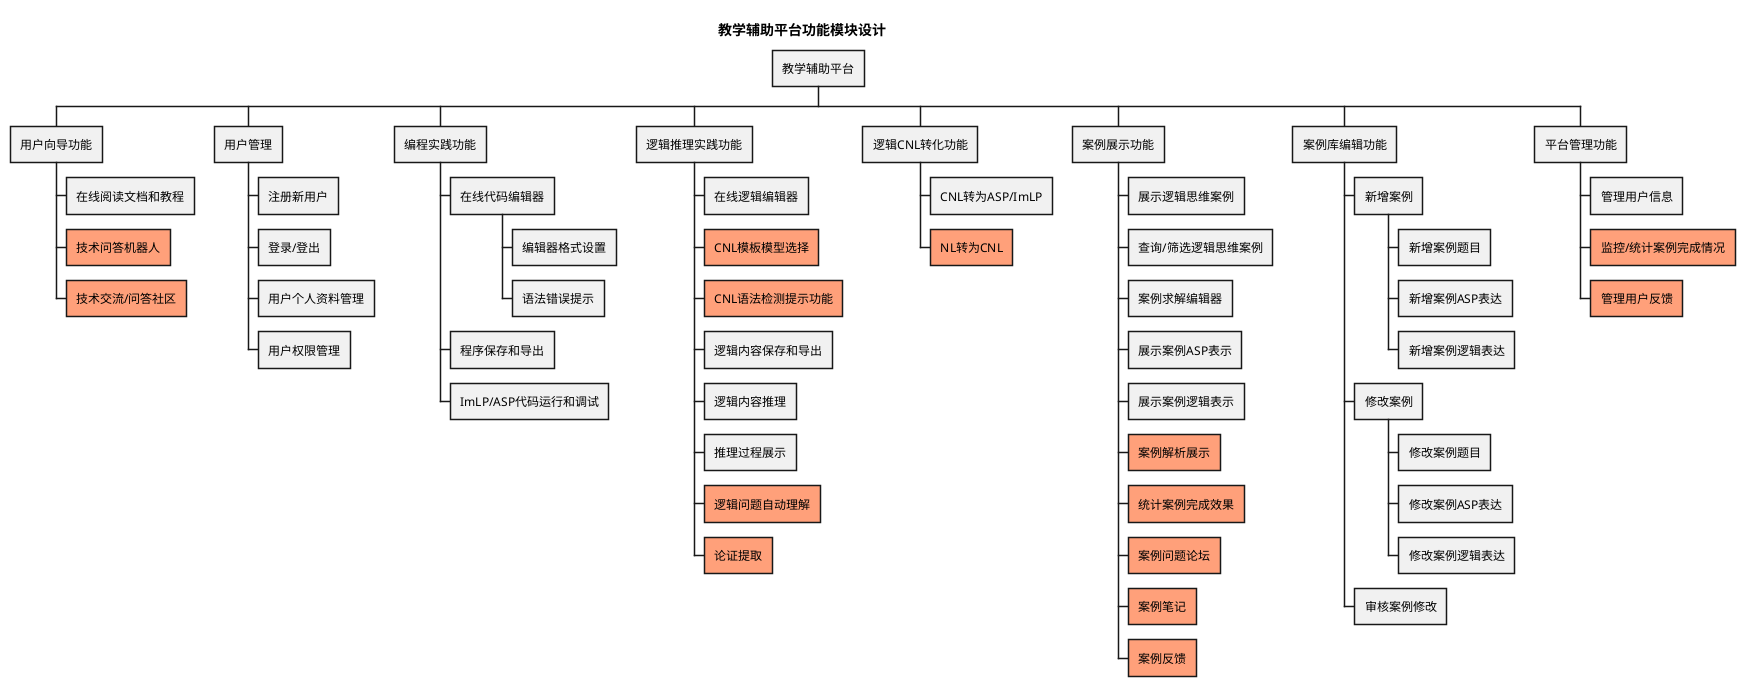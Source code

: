 @startwbs 功能模块设计
title "教学辅助平台功能模块设计"
' 提供教学辅助平台，展示逻辑思维案例，提供编辑界面，程序提交、保存、运行
' 设计和实现符合逻辑思维编程语言：友好易于使用，体现不同逻辑思维模式
' 学生使用受控自然语言（CNL），系统将其转化成ASP等逻辑语言并运行得到答案
' 建立逻辑思维案例库，训练学生逻辑思维，设计算法将其自动转为逻辑程序
' 逻辑问题自动理解和求解（机器阅读）， 构建不同思维模式算法模型

' 构建教研平台，实现如下功能:
' 1、基于 ASP、ImLP语言的问题定义提交和运行测试、调试
' 2、基于 ImLP/ASP 的定义、演绎、溯因、归纳等思维模式的构建和友好编程界面，以及说明(需要定义 ASP/ImLP的更贴近自然的逻辑的语言的语言，需要花大量时间)
' 3、调研并进行案例库建设:思维游戏、考公逻辑推理题目、医学逻辑题目、法律逻辑题目、SAT题目、……，给出原题、分类标签、结果、求解的思维过程、大模型测试结果、增删改查、可视化
' 4、学生自建案例的增删改查

+ 教学辅助平台
++ 用户向导功能
+++ 在线阅读文档和教程
+++[#LightSalmon] 技术问答机器人
+++[#LightSalmon] 技术交流/问答社区

++ 用户管理
+++ 注册新用户
+++ 登录/登出
+++ 用户个人资料管理
+++ 用户权限管理

++ 编程实践功能
+++ 在线代码编辑器
++++ 编辑器格式设置
++++ 语法错误提示
+++ 程序保存和导出
+++ ImLP/ASP代码运行和调试


++ 逻辑推理实践功能
+++ 在线逻辑编辑器
+++[#LightSalmon] CNL模板模型选择
+++[#LightSalmon] CNL语法检测提示功能
+++ 逻辑内容保存和导出
+++ 逻辑内容推理
+++ 推理过程展示
+++[#LightSalmon] 逻辑问题自动理解
+++[#LightSalmon] 论证提取

++ 逻辑CNL转化功能
+++ CNL转为ASP/ImLP
+++[#LightSalmon] NL转为CNL

++ 案例展示功能
+++ 展示逻辑思维案例
+++ 查询/筛选逻辑思维案例
+++ 案例求解编辑器
+++ 展示案例ASP表示
+++ 展示案例逻辑表示
+++[#LightSalmon] 案例解析展示
+++[#LightSalmon] 统计案例完成效果
+++[#LightSalmon] 案例问题论坛
+++[#LightSalmon] 案例笔记
+++[#LightSalmon] 案例反馈

++ 案例库编辑功能
+++ 新增案例
++++ 新增案例题目
++++ 新增案例ASP表达
++++ 新增案例逻辑表达
+++ 修改案例
++++ 修改案例题目
++++ 修改案例ASP表达
++++ 修改案例逻辑表达
+++ 审核案例修改

++ 平台管理功能
+++ 管理用户信息
+++[#LightSalmon] 监控/统计案例完成情况
+++[#LightSalmon] 管理用户反馈

' caseCoder -> programCoder

' ++ 课程管理
' +++ 创建新课程
' +++ 编辑和更新课程信息
' +++ 课程分类和标签
' +++ 课程搜索和过滤
' +++ 课程评价和评论

' ++ 学习资源管理
' +++ 上传和共享学习资料
' +++ 下载和保存学习资料
' +++ 在线阅读文档和教程
' +++ 视频教程和演示

' ++ 社区互动功能
' +++ 讨论论坛和社交平台
' +++ 用户间私信和通知
' +++ 问答功能和知识共享
' +++ 点赞和收藏功能

' ++ 学习进度和成绩管理功能
' +++ 课程学习进度跟踪
' +++ 学习计划和提醒功能
' +++ 作业和考试成绩管理
' +++ 学习证书和徽章颁发

@endwbs

@startwbs 功能模块划分
title "教学辅助平台功能模块划分"
' 提供教学辅助平台，展示逻辑思维案例，提供编辑界面，程序提交、保存、运行
' 设计和实现符合逻辑思维编程语言：友好易于使用，体现不同逻辑思维模式
' 学生使用受控自然语言（CNL），系统将其转化成ASP等逻辑语言并运行得到答案
' 建立逻辑思维案例库，训练学生逻辑思维，设计算法将其自动转为逻辑程序
' 逻辑问题自动理解和求解（机器阅读）， 构建不同思维模式算法模型

' 构建教研平台，实现如下功能:
' 1、基于 ASP、ImLP语言的问题定义提交和运行测试、调试
' 2、基于 ImLP/ASP 的定义、演绎、溯因、归纳等思维模式的构建和友好编程界面，以及说明(需要定义 ASP/ImLP的更贴近自然的逻辑的语言的语言，需要花大量时间)
' 3、调研并进行案例库建设:思维游戏、考公逻辑推理题目、医学逻辑题目、法律逻辑题目、SAT题目、……，给出原题、分类标签、结果、求解的思维过程、大模型测试结果、增删改查、可视化
' 4、学生自建案例的增删改查

+ 教学辅助平台
++ 用户向导功能


++ 用户管理


++ 编程实践功能



++ 逻辑推理实践功能


++ 逻辑CNL转化功能


++ 案例展示功能


++ 案例库编辑功能


++ 平台管理功能


' caseCoder -> programCoder

' ++ 课程管理
' +++ 创建新课程
' +++ 编辑和更新课程信息
' +++ 课程分类和标签
' +++ 课程搜索和过滤
' +++ 课程评价和评论

' ++ 学习资源管理
' +++ 上传和共享学习资料
' +++ 下载和保存学习资料
' +++ 在线阅读文档和教程
' +++ 视频教程和演示

' ++ 社区互动功能
' +++ 讨论论坛和社交平台
' +++ 用户间私信和通知
' +++ 问答功能和知识共享
' +++ 点赞和收藏功能

' ++ 学习进度和成绩管理功能
' +++ 课程学习进度跟踪
' +++ 学习计划和提醒功能
' +++ 作业和考试成绩管理
' +++ 学习证书和徽章颁发

@endwbs


@startmindmap 功能模块设计（横向）
title "教学辅助平台功能模块设计"

' skinparam linetype ortho
skinparam linetype ortho



' 提供教学辅助平台，展示逻辑思维案例，提供编辑界面，程序提交、保存、运行
' 设计和实现符合逻辑思维编程语言：友好易于使用，体现不同逻辑思维模式
' 学生使用受控自然语言（CNL），系统将其转化成ASP等逻辑语言并运行得到答案
' 建立逻辑思维案例库，训练学生逻辑思维，设计算法将其自动转为逻辑程序
' 逻辑问题自动理解和求解（机器阅读）， 构建不同思维模式算法模型

' 构建教研平台，实现如下功能:
' 1、基于 ASP、ImLP语言的问题定义提交和运行测试、调试
' 2、基于 ImLP/ASP 的定义、演绎、溯因、归纳等思维模式的构建和友好编程界面，以及说明(需要定义 ASP/ImLP的更贴近自然的逻辑的语言的语言，需要花大量时间)
' 3、调研并进行案例库建设:思维游戏、考公逻辑推理题目、医学逻辑题目、法律逻辑题目、SAT题目、……，给出原题、分类标签、结果、求解的思维过程、大模型测试结果、增删改查、可视化
' 4、学生自建案例的增删改查

<style>
node {
    RoundCorner 0
}

</style>

+ 教学辅助平台
++ 用户向导功能
+++ 在线阅读文档和教程
+++[#LightSalmon] 技术问答机器人
+++[#LightSalmon] 技术交流/问答社区

++ 用户管理
+++ 注册新用户
+++ 登录/登出
+++ 用户个人资料管理
+++ 用户权限管理

++ 编程实践功能
+++ 在线代码编辑器
++++ 编辑器格式设置
++++ 语法错误提示
+++ 程序保存和导出
+++ ImLP/ASP代码运行和调试


++ 逻辑推理实践功能
+++ 在线逻辑编辑器
+++[#LightSalmon] CNL模板模型选择
+++[#LightSalmon] CNL语法检测提示功能
+++ 逻辑内容保存和导出
+++ 逻辑内容推理
+++ 推理过程展示
+++[#LightSalmon] 逻辑问题自动理解
+++[#LightSalmon] 论证提取

++ 逻辑CNL转化功能
+++ CNL转为ASP/ImLP
+++[#LightSalmon] NL转为CNL

++ 案例展示功能
+++ 展示逻辑思维案例
+++ 查询/筛选逻辑思维案例
+++ 案例求解编辑器
+++ 展示案例ASP表示
+++ 展示案例逻辑表示
+++[#LightSalmon] 案例解析展示
+++[#LightSalmon] 统计案例完成效果
+++[#LightSalmon] 案例问题论坛
+++[#LightSalmon] 案例笔记
+++[#LightSalmon] 案例反馈

++ 案例库编辑功能
+++ 新增案例
++++ 新增案例题目
++++ 新增案例ASP表达
++++ 新增案例逻辑表达
+++ 修改案例
++++ 修改案例题目
++++ 修改案例ASP表达
++++ 修改案例逻辑表达
+++ 审核案例修改

++ 平台管理功能
+++ 管理用户信息
+++[#LightSalmon] 监控/统计案例完成情况
+++[#LightSalmon] 管理用户反馈

' caseCoder -> programCoder

' ++ 课程管理
' +++ 创建新课程
' +++ 编辑和更新课程信息
' +++ 课程分类和标签
' +++ 课程搜索和过滤
' +++ 课程评价和评论

' ++ 学习资源管理
' +++ 上传和共享学习资料
' +++ 下载和保存学习资料
' +++ 在线阅读文档和教程
' +++ 视频教程和演示

' ++ 社区互动功能
' +++ 讨论论坛和社交平台
' +++ 用户间私信和通知
' +++ 问答功能和知识共享
' +++ 点赞和收藏功能

' ++ 学习进度和成绩管理功能
' +++ 课程学习进度跟踪
' +++ 学习计划和提醒功能
' +++ 作业和考试成绩管理
' +++ 学习证书和徽章颁发

@endmindmap

@startwbs 功能模块设计(删减)
title "教学辅助平台功能模块设计"
' 提供教学辅助平台，展示逻辑思维案例，提供编辑界面，程序提交、保存、运行
' 设计和实现符合逻辑思维编程语言：友好易于使用，体现不同逻辑思维模式
' 学生使用受控自然语言（CNL），系统将其转化成ASP等逻辑语言并运行得到答案
' 建立逻辑思维案例库，训练学生逻辑思维，设计算法将其自动转为逻辑程序
' 逻辑问题自动理解和求解（机器阅读）， 构建不同思维模式算法模型

' 构建教研平台，实现如下功能:
' 1、基于 ASP、ImLP语言的问题定义提交和运行测试、调试
' 2、基于 ImLP/ASP 的定义、演绎、溯因、归纳等思维模式的构建和友好编程界面，以及说明(需要定义 ASP/ImLP的更贴近自然的逻辑的语言的语言，需要花大量时间)
' 3、调研并进行案例库建设:思维游戏、考公逻辑推理题目、医学逻辑题目、法律逻辑题目、SAT题目、……，给出原题、分类标签、结果、求解的思维过程、大模型测试结果、增删改查、可视化
' 4、学生自建案例的增删改查

+ 教学辅助平台
++ 用户向导功能
+++ 在线阅读文档和教程
+++[#LightSalmon] 技术交流/问答社区

++ 用户管理
+++ 注册新用户
+++ 登录/登出
+++ 用户个人资料管理
+++ 用户权限管理

++ 编程实践功能
+++ 在线代码编辑器
+++ 程序保存和导出
+++ ImLP/ASP代码运行和调试


++ 逻辑推理实践功能
+++ 在线逻辑编辑器
+++[#LightSalmon] CNL模板模型选择
+++ 逻辑内容保存和导出
+++ 逻辑内容推理
+++[#LightSalmon] 推理过程展示


++ 逻辑CNL转化功能
+++ CNL转为ASP/ImLP/AF


++ 案例展示功能
+++ 展示逻辑思维案例
+++ 查询/筛选逻辑思维案例
+++ 案例求解编辑器
+++ 展示案例ASP表示
+++ 展示案例逻辑表示
+++[#LightSalmon] 统计案例完成效果
+++[#LightSalmon] 案例问题论坛
+++[#LightSalmon] 案例笔记
+++[#LightSalmon] 案例反馈

++ 案例库编辑功能
+++ 新增案例
++++ 新增案例题目
++++ 新增案例ASP表达
++++ 新增案例逻辑表达
+++ 修改案例
++++ 修改案例题目
++++ 修改案例ASP表达
++++ 修改案例逻辑表达
+++ 审核案例修改

++ 平台管理功能
+++ 管理用户信息
+++[#LightSalmon] 监控/统计案例完成情况
+++[#LightSalmon] 管理用户反馈

' caseCoder -> programCoder

' ++ 课程管理
' +++ 创建新课程
' +++ 编辑和更新课程信息
' +++ 课程分类和标签
' +++ 课程搜索和过滤
' +++ 课程评价和评论

' ++ 学习资源管理
' +++ 上传和共享学习资料
' +++ 下载和保存学习资料
' +++ 在线阅读文档和教程
' +++ 视频教程和演示

' ++ 社区互动功能
' +++ 讨论论坛和社交平台
' +++ 用户间私信和通知
' +++ 问答功能和知识共享
' +++ 点赞和收藏功能

' ++ 学习进度和成绩管理功能
' +++ 课程学习进度跟踪
' +++ 学习计划和提醒功能
' +++ 作业和考试成绩管理
' +++ 学习证书和徽章颁发

@endwbs
